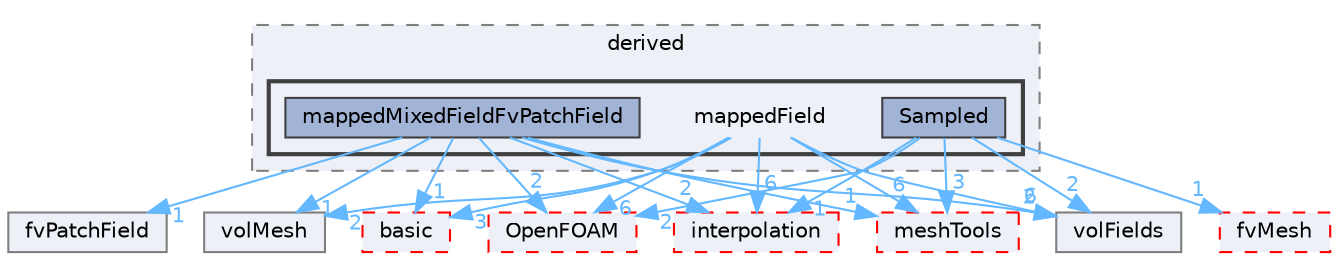 digraph "src/finiteVolume/fields/fvPatchFields/derived/mappedField"
{
 // LATEX_PDF_SIZE
  bgcolor="transparent";
  edge [fontname=Helvetica,fontsize=10,labelfontname=Helvetica,labelfontsize=10];
  node [fontname=Helvetica,fontsize=10,shape=box,height=0.2,width=0.4];
  compound=true
  subgraph clusterdir_ece9aa6b5af9a7776a75b0c1993b0910 {
    graph [ bgcolor="#edf0f7", pencolor="grey50", label="derived", fontname=Helvetica,fontsize=10 style="filled,dashed", URL="dir_ece9aa6b5af9a7776a75b0c1993b0910.html",tooltip=""]
  subgraph clusterdir_47b16d7c37e839500c86a9f85d390756 {
    graph [ bgcolor="#edf0f7", pencolor="grey25", label="", fontname=Helvetica,fontsize=10 style="filled,bold", URL="dir_47b16d7c37e839500c86a9f85d390756.html",tooltip=""]
    dir_47b16d7c37e839500c86a9f85d390756 [shape=plaintext, label="mappedField"];
  dir_72807485c0e24206751d20b74130d614 [label="mappedMixedFieldFvPatchField", fillcolor="#a2b4d6", color="grey25", style="filled", URL="dir_72807485c0e24206751d20b74130d614.html",tooltip=""];
  dir_3d519e974213c0a2ad72ebee90786946 [label="Sampled", fillcolor="#a2b4d6", color="grey25", style="filled", URL="dir_3d519e974213c0a2ad72ebee90786946.html",tooltip=""];
  }
  }
  dir_1a4209badf8dc5d7c181708103efea60 [label="volMesh", fillcolor="#edf0f7", color="grey50", style="filled", URL="dir_1a4209badf8dc5d7c181708103efea60.html",tooltip=""];
  dir_c382fa095c9c33d8673c0dd60aaef275 [label="fvMesh", fillcolor="#edf0f7", color="red", style="filled,dashed", URL="dir_c382fa095c9c33d8673c0dd60aaef275.html",tooltip=""];
  dir_546b14c9025d30bb5b92fa069dbdd82c [label="basic", fillcolor="#edf0f7", color="red", style="filled,dashed", URL="dir_546b14c9025d30bb5b92fa069dbdd82c.html",tooltip=""];
  dir_a586eb954e2e5e74ecf6fe95a2457777 [label="interpolation", fillcolor="#edf0f7", color="red", style="filled,dashed", URL="dir_a586eb954e2e5e74ecf6fe95a2457777.html",tooltip=""];
  dir_ae30ad0bef50cf391b24c614251bb9fd [label="meshTools", fillcolor="#edf0f7", color="red", style="filled,dashed", URL="dir_ae30ad0bef50cf391b24c614251bb9fd.html",tooltip=""];
  dir_bd8bf7fa65467c460a50eacc456ce356 [label="volFields", fillcolor="#edf0f7", color="grey50", style="filled", URL="dir_bd8bf7fa65467c460a50eacc456ce356.html",tooltip=""];
  dir_c5473ff19b20e6ec4dfe5c310b3778a8 [label="OpenFOAM", fillcolor="#edf0f7", color="red", style="filled,dashed", URL="dir_c5473ff19b20e6ec4dfe5c310b3778a8.html",tooltip=""];
  dir_6b9423849569a7ee618201e7cfce9eaa [label="fvPatchField", fillcolor="#edf0f7", color="grey50", style="filled", URL="dir_6b9423849569a7ee618201e7cfce9eaa.html",tooltip=""];
  dir_47b16d7c37e839500c86a9f85d390756->dir_1a4209badf8dc5d7c181708103efea60 [headlabel="2", labeldistance=1.5 headhref="dir_002302_004299.html" href="dir_002302_004299.html" color="steelblue1" fontcolor="steelblue1"];
  dir_47b16d7c37e839500c86a9f85d390756->dir_546b14c9025d30bb5b92fa069dbdd82c [headlabel="3", labeldistance=1.5 headhref="dir_002302_000207.html" href="dir_002302_000207.html" color="steelblue1" fontcolor="steelblue1"];
  dir_47b16d7c37e839500c86a9f85d390756->dir_a586eb954e2e5e74ecf6fe95a2457777 [headlabel="6", labeldistance=1.5 headhref="dir_002302_001923.html" href="dir_002302_001923.html" color="steelblue1" fontcolor="steelblue1"];
  dir_47b16d7c37e839500c86a9f85d390756->dir_ae30ad0bef50cf391b24c614251bb9fd [headlabel="6", labeldistance=1.5 headhref="dir_002302_002382.html" href="dir_002302_002382.html" color="steelblue1" fontcolor="steelblue1"];
  dir_47b16d7c37e839500c86a9f85d390756->dir_bd8bf7fa65467c460a50eacc456ce356 [headlabel="6", labeldistance=1.5 headhref="dir_002302_004295.html" href="dir_002302_004295.html" color="steelblue1" fontcolor="steelblue1"];
  dir_47b16d7c37e839500c86a9f85d390756->dir_c5473ff19b20e6ec4dfe5c310b3778a8 [headlabel="6", labeldistance=1.5 headhref="dir_002302_002695.html" href="dir_002302_002695.html" color="steelblue1" fontcolor="steelblue1"];
  dir_72807485c0e24206751d20b74130d614->dir_1a4209badf8dc5d7c181708103efea60 [headlabel="1", labeldistance=1.5 headhref="dir_002309_004299.html" href="dir_002309_004299.html" color="steelblue1" fontcolor="steelblue1"];
  dir_72807485c0e24206751d20b74130d614->dir_546b14c9025d30bb5b92fa069dbdd82c [headlabel="1", labeldistance=1.5 headhref="dir_002309_000207.html" href="dir_002309_000207.html" color="steelblue1" fontcolor="steelblue1"];
  dir_72807485c0e24206751d20b74130d614->dir_6b9423849569a7ee618201e7cfce9eaa [headlabel="1", labeldistance=1.5 headhref="dir_002309_001564.html" href="dir_002309_001564.html" color="steelblue1" fontcolor="steelblue1"];
  dir_72807485c0e24206751d20b74130d614->dir_a586eb954e2e5e74ecf6fe95a2457777 [headlabel="2", labeldistance=1.5 headhref="dir_002309_001923.html" href="dir_002309_001923.html" color="steelblue1" fontcolor="steelblue1"];
  dir_72807485c0e24206751d20b74130d614->dir_ae30ad0bef50cf391b24c614251bb9fd [headlabel="1", labeldistance=1.5 headhref="dir_002309_002382.html" href="dir_002309_002382.html" color="steelblue1" fontcolor="steelblue1"];
  dir_72807485c0e24206751d20b74130d614->dir_bd8bf7fa65467c460a50eacc456ce356 [headlabel="2", labeldistance=1.5 headhref="dir_002309_004295.html" href="dir_002309_004295.html" color="steelblue1" fontcolor="steelblue1"];
  dir_72807485c0e24206751d20b74130d614->dir_c5473ff19b20e6ec4dfe5c310b3778a8 [headlabel="2", labeldistance=1.5 headhref="dir_002309_002695.html" href="dir_002309_002695.html" color="steelblue1" fontcolor="steelblue1"];
  dir_3d519e974213c0a2ad72ebee90786946->dir_a586eb954e2e5e74ecf6fe95a2457777 [headlabel="1", labeldistance=1.5 headhref="dir_003393_001923.html" href="dir_003393_001923.html" color="steelblue1" fontcolor="steelblue1"];
  dir_3d519e974213c0a2ad72ebee90786946->dir_ae30ad0bef50cf391b24c614251bb9fd [headlabel="3", labeldistance=1.5 headhref="dir_003393_002382.html" href="dir_003393_002382.html" color="steelblue1" fontcolor="steelblue1"];
  dir_3d519e974213c0a2ad72ebee90786946->dir_bd8bf7fa65467c460a50eacc456ce356 [headlabel="2", labeldistance=1.5 headhref="dir_003393_004295.html" href="dir_003393_004295.html" color="steelblue1" fontcolor="steelblue1"];
  dir_3d519e974213c0a2ad72ebee90786946->dir_c382fa095c9c33d8673c0dd60aaef275 [headlabel="1", labeldistance=1.5 headhref="dir_003393_001544.html" href="dir_003393_001544.html" color="steelblue1" fontcolor="steelblue1"];
  dir_3d519e974213c0a2ad72ebee90786946->dir_c5473ff19b20e6ec4dfe5c310b3778a8 [headlabel="2", labeldistance=1.5 headhref="dir_003393_002695.html" href="dir_003393_002695.html" color="steelblue1" fontcolor="steelblue1"];
}
